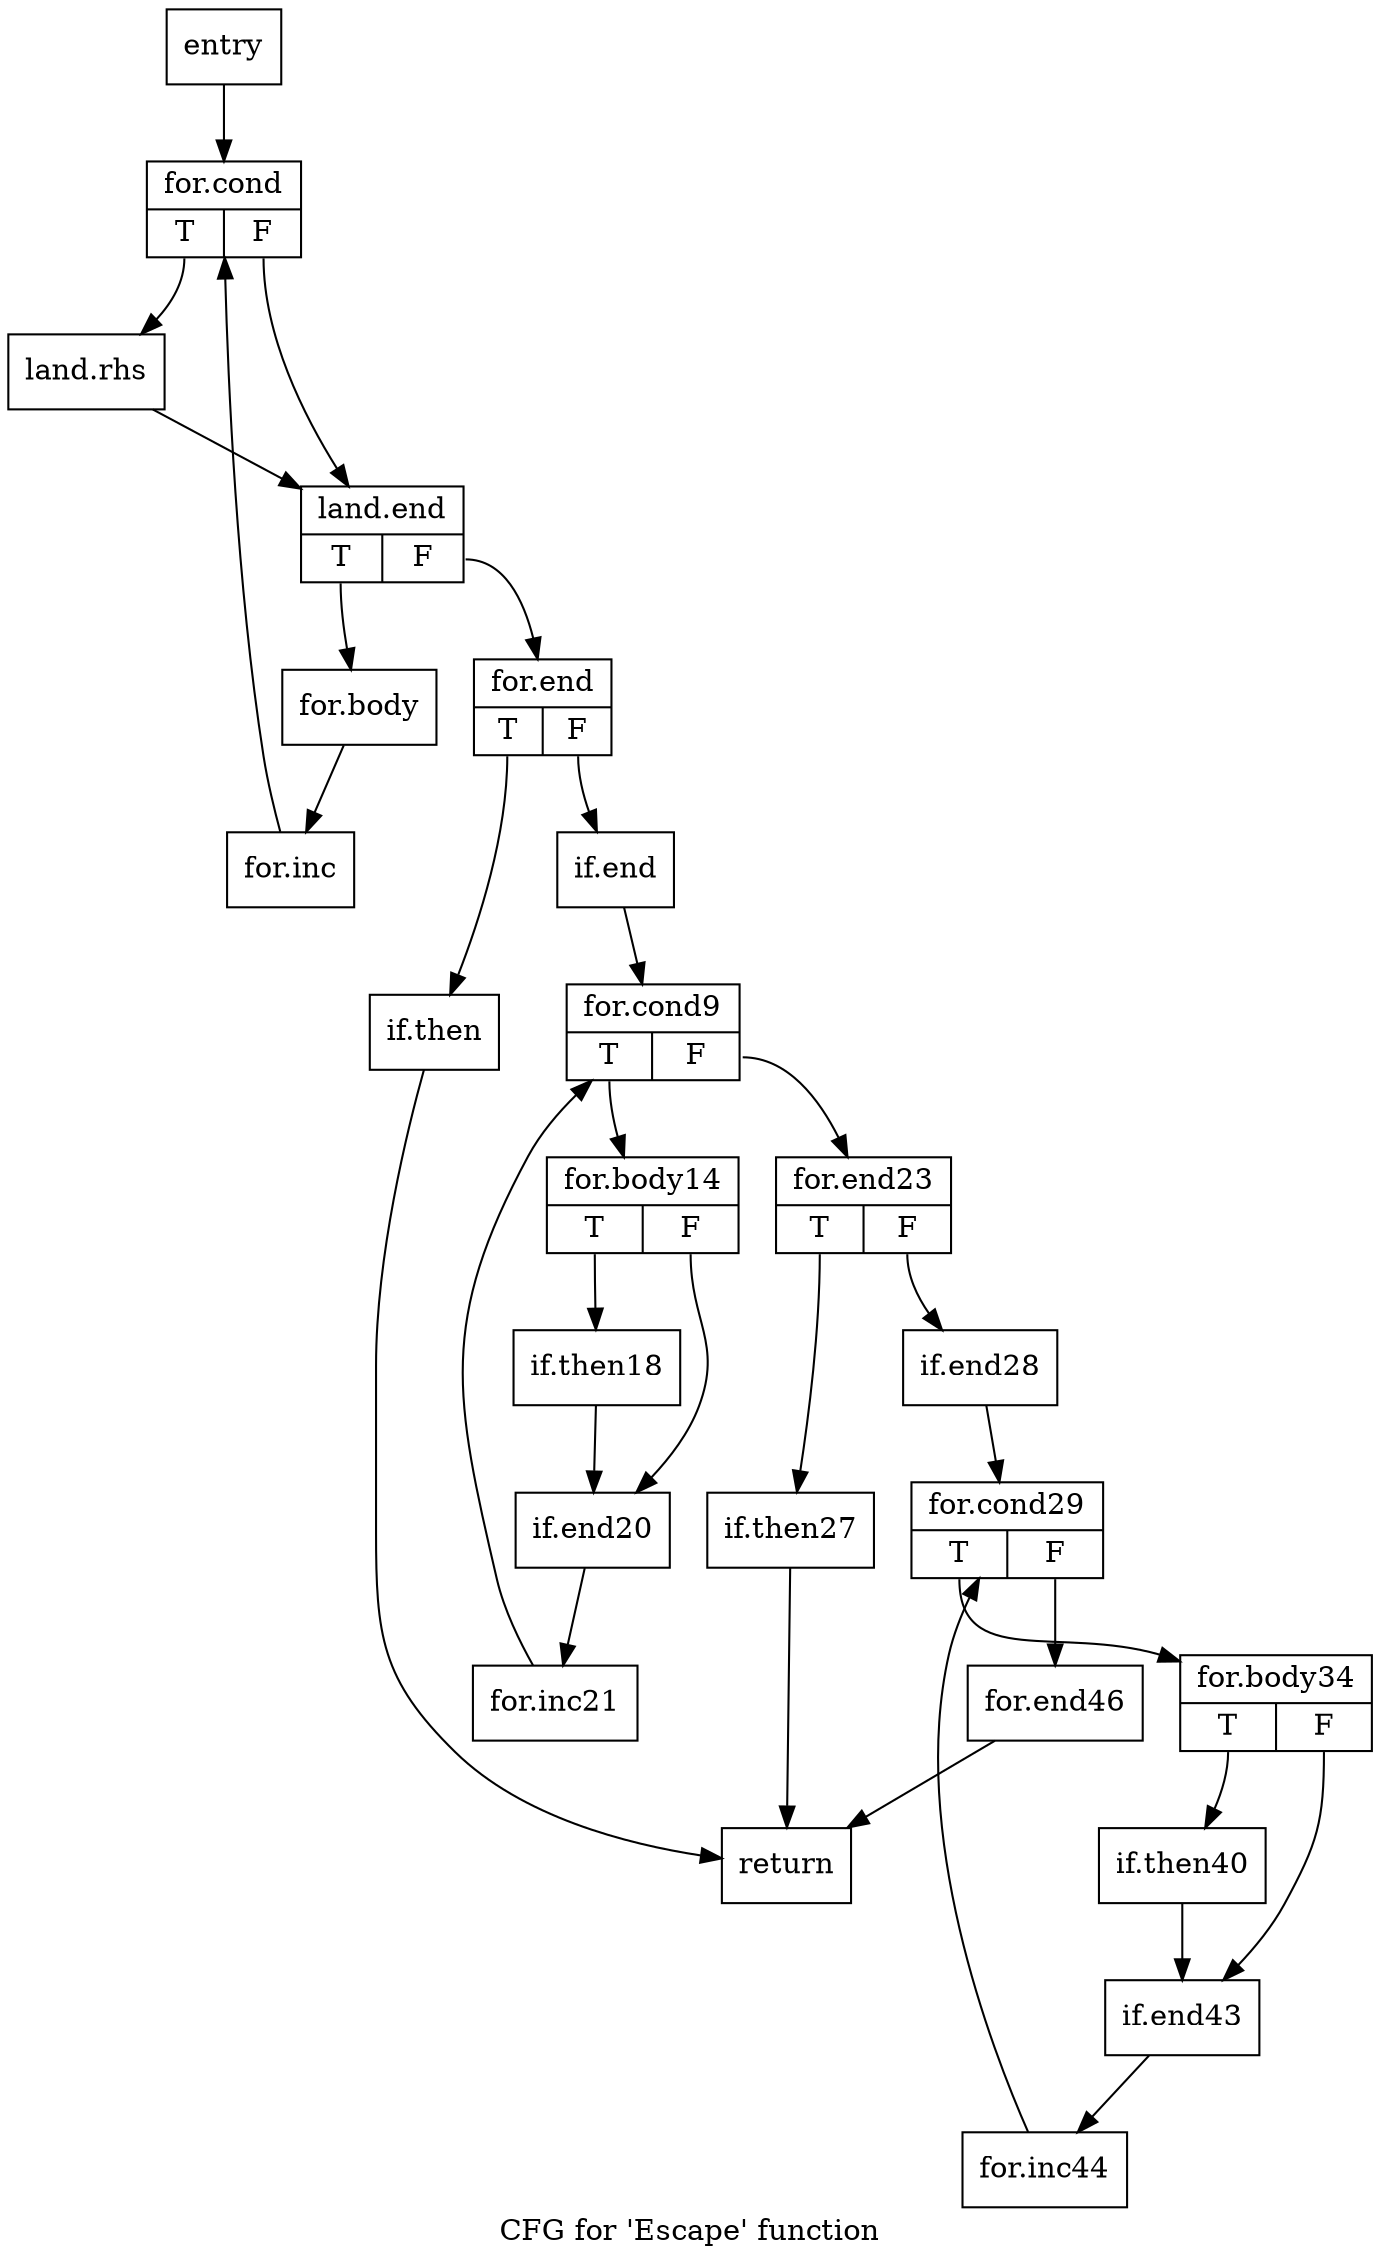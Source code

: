 digraph "CFG for 'Escape' function" {
	label="CFG for 'Escape' function";

	Node0x1c688c0 [shape=record,label="{entry}"];
	Node0x1c688c0 -> Node0x1c68ad0;
	Node0x1c68ad0 [shape=record,label="{for.cond|{<s0>T|<s1>F}}"];
	Node0x1c68ad0:s0 -> Node0x1c68f00;
	Node0x1c68ad0:s1 -> Node0x1c68f80;
	Node0x1c68f00 [shape=record,label="{land.rhs}"];
	Node0x1c68f00 -> Node0x1c68f80;
	Node0x1c68f80 [shape=record,label="{land.end|{<s0>T|<s1>F}}"];
	Node0x1c68f80:s0 -> Node0x1c69380;
	Node0x1c68f80:s1 -> Node0x1c693d0;
	Node0x1c69380 [shape=record,label="{for.body}"];
	Node0x1c69380 -> Node0x1c69530;
	Node0x1c69530 [shape=record,label="{for.inc}"];
	Node0x1c69530 -> Node0x1c68ad0;
	Node0x1c693d0 [shape=record,label="{for.end|{<s0>T|<s1>F}}"];
	Node0x1c693d0:s0 -> Node0x1c69880;
	Node0x1c693d0:s1 -> Node0x1c69950;
	Node0x1c69880 [shape=record,label="{if.then}"];
	Node0x1c69880 -> Node0x1c69ce0;
	Node0x1c69950 [shape=record,label="{if.end}"];
	Node0x1c69950 -> Node0x1c69330;
	Node0x1c69330 [shape=record,label="{for.cond9|{<s0>T|<s1>F}}"];
	Node0x1c69330:s0 -> Node0x1c6a400;
	Node0x1c69330:s1 -> Node0x1c6a4e0;
	Node0x1c6a400 [shape=record,label="{for.body14|{<s0>T|<s1>F}}"];
	Node0x1c6a400:s0 -> Node0x1c6a760;
	Node0x1c6a400:s1 -> Node0x1c6a840;
	Node0x1c6a760 [shape=record,label="{if.then18}"];
	Node0x1c6a760 -> Node0x1c6a840;
	Node0x1c6a840 [shape=record,label="{if.end20}"];
	Node0x1c6a840 -> Node0x1c6ab20;
	Node0x1c6ab20 [shape=record,label="{for.inc21}"];
	Node0x1c6ab20 -> Node0x1c69330;
	Node0x1c6a4e0 [shape=record,label="{for.end23|{<s0>T|<s1>F}}"];
	Node0x1c6a4e0:s0 -> Node0x1c6b280;
	Node0x1c6a4e0:s1 -> Node0x1c6b360;
	Node0x1c6b280 [shape=record,label="{if.then27}"];
	Node0x1c6b280 -> Node0x1c69ce0;
	Node0x1c6b360 [shape=record,label="{if.end28}"];
	Node0x1c6b360 -> Node0x1c6b5e0;
	Node0x1c6b5e0 [shape=record,label="{for.cond29|{<s0>T|<s1>F}}"];
	Node0x1c6b5e0:s0 -> Node0x1c69a50;
	Node0x1c6b5e0:s1 -> Node0x1c69b30;
	Node0x1c69a50 [shape=record,label="{for.body34|{<s0>T|<s1>F}}"];
	Node0x1c69a50:s0 -> Node0x1c6c360;
	Node0x1c69a50:s1 -> Node0x1c6c440;
	Node0x1c6c360 [shape=record,label="{if.then40}"];
	Node0x1c6c360 -> Node0x1c6c440;
	Node0x1c6c440 [shape=record,label="{if.end43}"];
	Node0x1c6c440 -> Node0x1c6c910;
	Node0x1c6c910 [shape=record,label="{for.inc44}"];
	Node0x1c6c910 -> Node0x1c6b5e0;
	Node0x1c69b30 [shape=record,label="{for.end46}"];
	Node0x1c69b30 -> Node0x1c69ce0;
	Node0x1c69ce0 [shape=record,label="{return}"];
}
